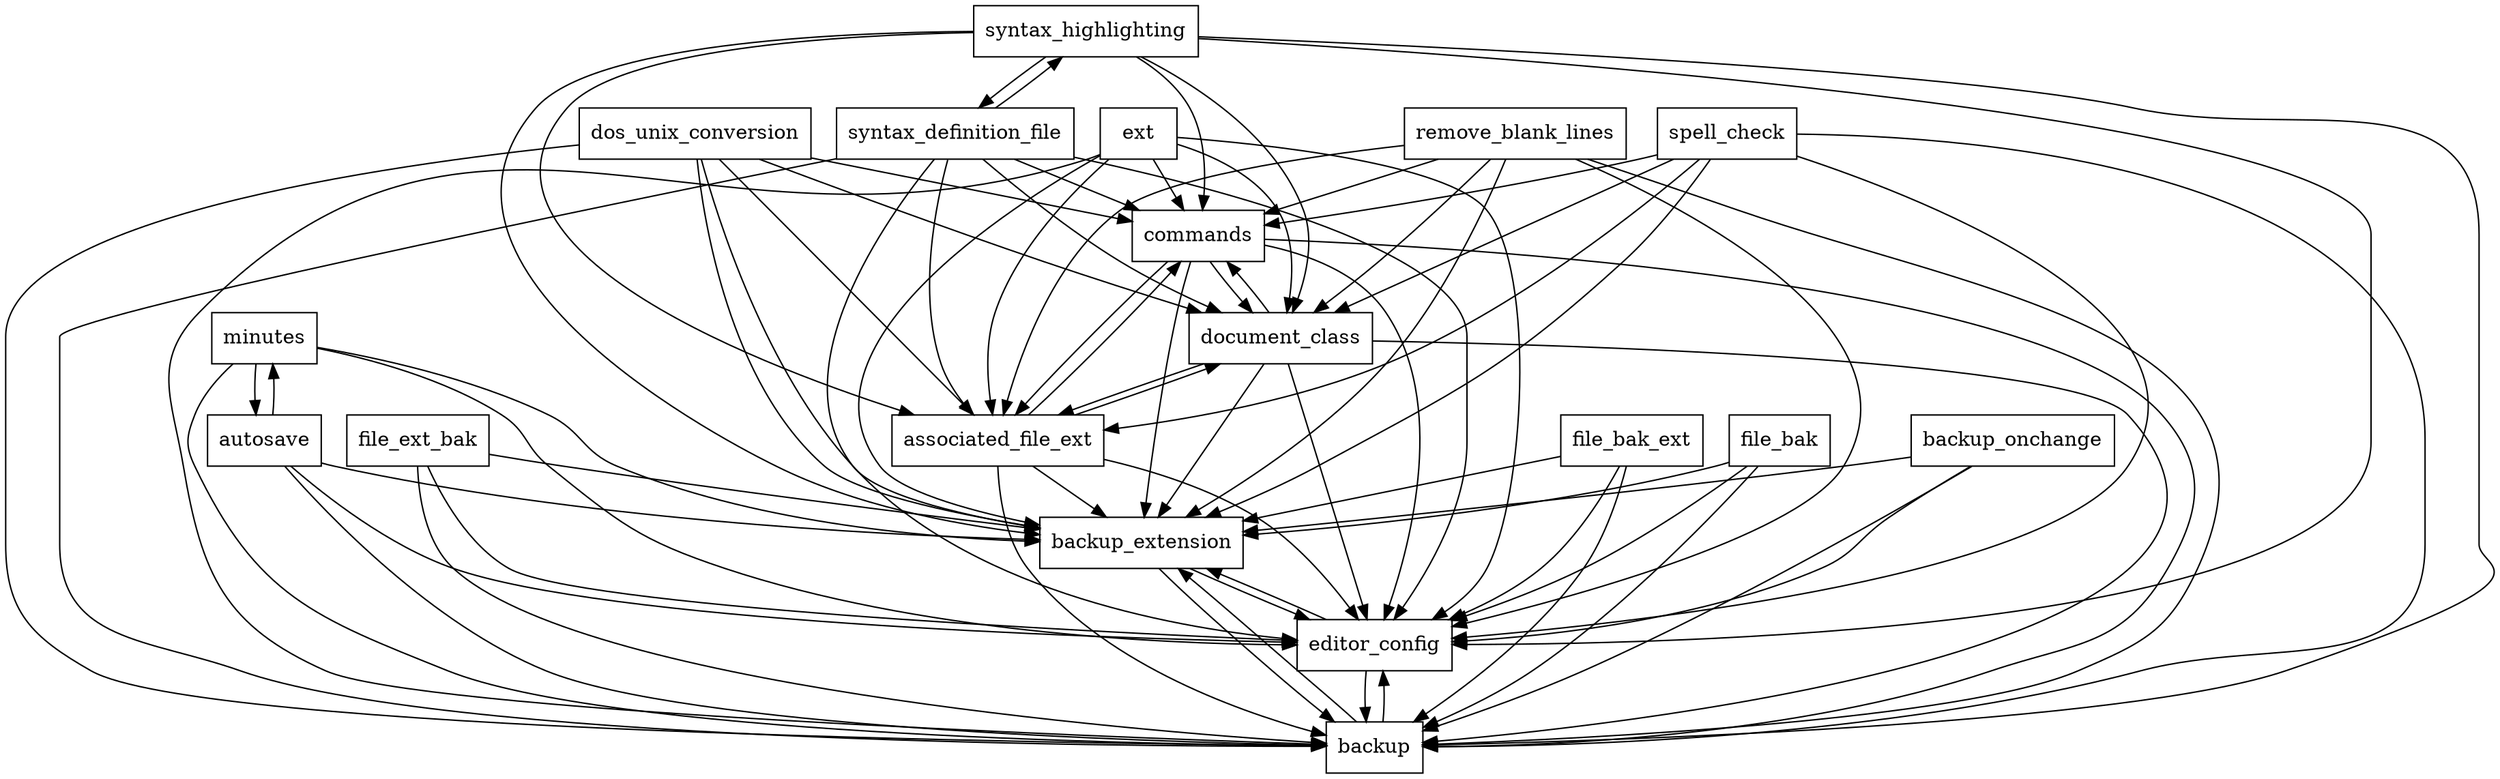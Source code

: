 digraph{
graph [rankdir=TB];
node [shape=box];
edge [arrowhead=normal];
0[label="minutes",]
1[label="backup_extension",]
2[label="backup_onchange",]
3[label="commands",]
4[label="autosave",]
5[label="ext",]
6[label="file_ext_bak",]
7[label="document_class",]
8[label="syntax_highlighting",]
9[label="editor_config",]
10[label="spell_check",]
11[label="file_bak_ext",]
12[label="dos_unix_conversion",]
13[label="remove_blank_lines",]
14[label="file_bak",]
15[label="associated_file_ext",]
16[label="syntax_definition_file",]
17[label="backup",]
0->1[label="",]
0->4[label="",]
0->9[label="",]
0->17[label="",]
1->9[label="",]
1->17[label="",]
2->1[label="",]
2->9[label="",]
2->17[label="",]
3->1[label="",]
3->7[label="",]
3->9[label="",]
3->15[label="",]
3->17[label="",]
4->0[label="",]
4->1[label="",]
4->9[label="",]
4->17[label="",]
5->1[label="",]
5->3[label="",]
5->7[label="",]
5->9[label="",]
5->15[label="",]
5->17[label="",]
6->1[label="",]
6->9[label="",]
6->17[label="",]
7->1[label="",]
7->3[label="",]
7->9[label="",]
7->15[label="",]
7->17[label="",]
8->1[label="",]
8->3[label="",]
8->7[label="",]
8->9[label="",]
8->15[label="",]
8->16[label="",]
8->17[label="",]
9->1[label="",]
9->17[label="",]
10->1[label="",]
10->3[label="",]
10->7[label="",]
10->9[label="",]
10->15[label="",]
10->17[label="",]
11->1[label="",]
11->9[label="",]
11->17[label="",]
12->1[label="",]
12->3[label="",]
12->7[label="",]
12->9[label="",]
12->15[label="",]
12->17[label="",]
13->1[label="",]
13->3[label="",]
13->7[label="",]
13->9[label="",]
13->15[label="",]
13->17[label="",]
14->1[label="",]
14->9[label="",]
14->17[label="",]
15->1[label="",]
15->3[label="",]
15->7[label="",]
15->9[label="",]
15->17[label="",]
16->1[label="",]
16->3[label="",]
16->7[label="",]
16->8[label="",]
16->9[label="",]
16->15[label="",]
16->17[label="",]
17->1[label="",]
17->9[label="",]
}
